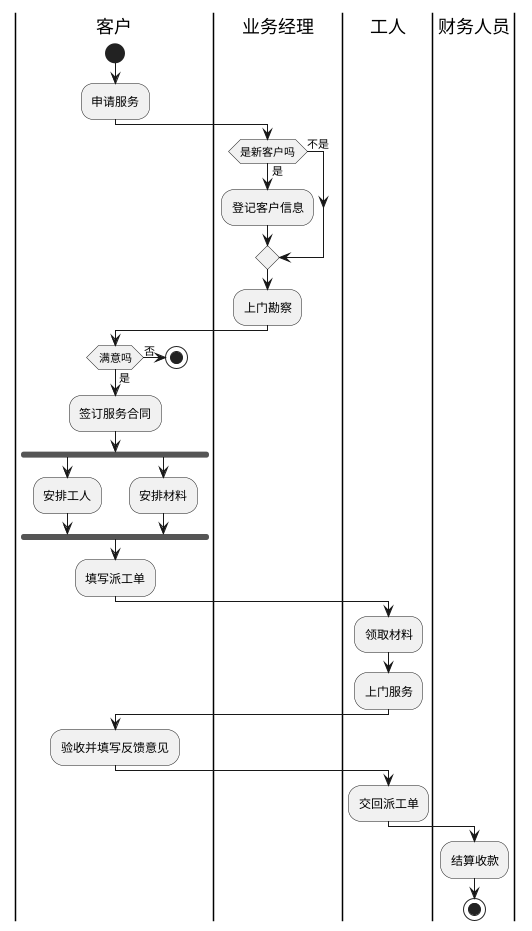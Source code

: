 @startuml
|客户|
    start
    :申请服务;
|业务经理|
    if (是新客户吗) then (是)
        :登记客户信息;
    else(不是)
    endif
    :上门勘察;
|客户|
    if (满意吗) then (否)
        stop
    else(是)
        :签订服务合同;
    endif
    fork
        :安排工人;
    fork again
        :安排材料;
    end fork
    :填写派工单;
|工人|
    :领取材料;
    :上门服务;
|客户|
    :验收并填写反馈意见;
|工人|
    :交回派工单;
|财务人员|
    :结算收款;
    stop
@enduml